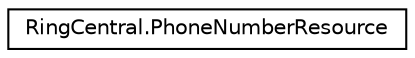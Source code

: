 digraph "Graphical Class Hierarchy"
{
 // LATEX_PDF_SIZE
  edge [fontname="Helvetica",fontsize="10",labelfontname="Helvetica",labelfontsize="10"];
  node [fontname="Helvetica",fontsize="10",shape=record];
  rankdir="LR";
  Node0 [label="RingCentral.PhoneNumberResource",height=0.2,width=0.4,color="black", fillcolor="white", style="filled",URL="$classRingCentral_1_1PhoneNumberResource.html",tooltip=" "];
}

